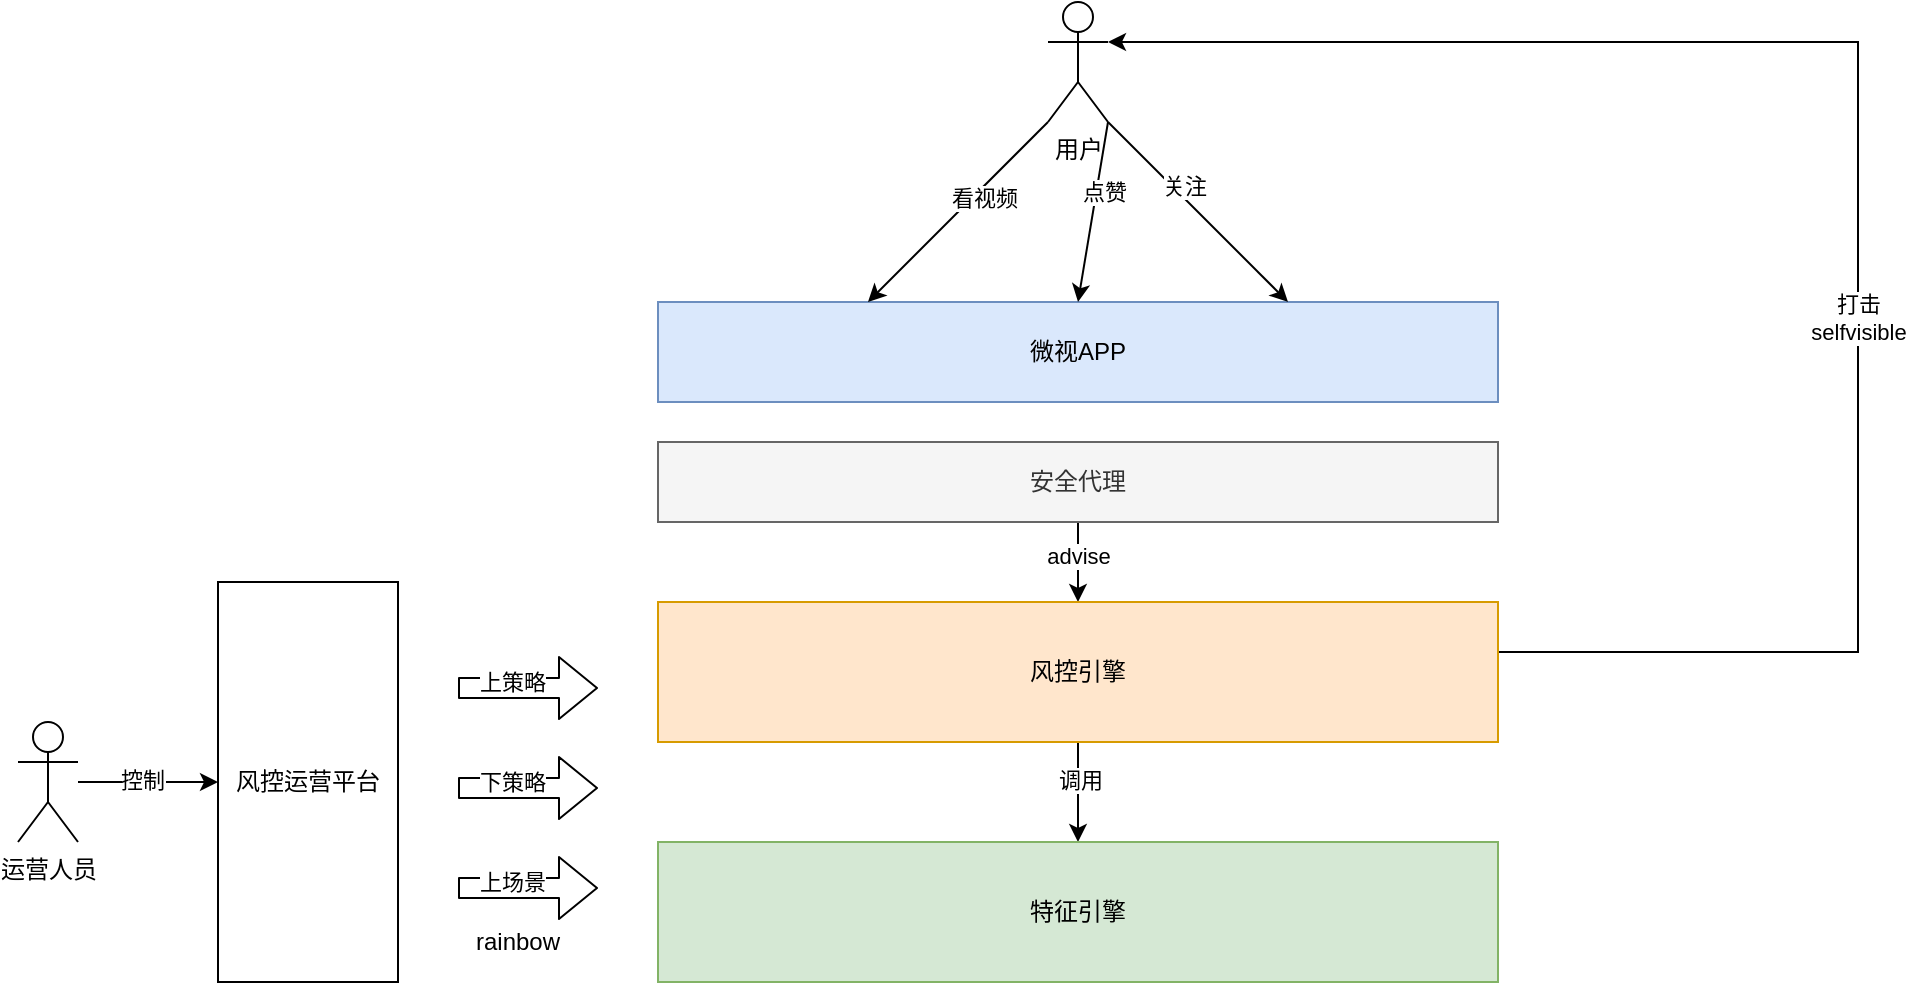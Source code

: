 <mxfile version="13.11.0" type="github"><diagram id="BtTMpfFiA1ww0V34AfS1" name="Page-1"><mxGraphModel dx="2085" dy="786" grid="1" gridSize="10" guides="1" tooltips="1" connect="1" arrows="1" fold="1" page="1" pageScale="1" pageWidth="827" pageHeight="1169" math="0" shadow="0"><root><mxCell id="0"/><mxCell id="1" parent="0"/><mxCell id="wafHnQ8s0uR0fRwncdCu-1" value="风控运营平台" style="rounded=0;whiteSpace=wrap;html=1;" vertex="1" parent="1"><mxGeometry x="100" y="430" width="90" height="200" as="geometry"/></mxCell><mxCell id="wafHnQ8s0uR0fRwncdCu-2" value="微视APP" style="rounded=0;whiteSpace=wrap;html=1;fillColor=#dae8fc;strokeColor=#6c8ebf;" vertex="1" parent="1"><mxGeometry x="320" y="290" width="420" height="50" as="geometry"/></mxCell><mxCell id="wafHnQ8s0uR0fRwncdCu-3" value="用户" style="shape=umlActor;verticalLabelPosition=bottom;verticalAlign=top;html=1;outlineConnect=0;" vertex="1" parent="1"><mxGeometry x="515" y="140" width="30" height="60" as="geometry"/></mxCell><mxCell id="wafHnQ8s0uR0fRwncdCu-4" value="" style="endArrow=classic;html=1;entryX=0.25;entryY=0;entryDx=0;entryDy=0;exitX=0;exitY=1;exitDx=0;exitDy=0;exitPerimeter=0;" edge="1" parent="1" source="wafHnQ8s0uR0fRwncdCu-3" target="wafHnQ8s0uR0fRwncdCu-2"><mxGeometry width="50" height="50" relative="1" as="geometry"><mxPoint x="330" y="230" as="sourcePoint"/><mxPoint x="380" y="180" as="targetPoint"/></mxGeometry></mxCell><mxCell id="wafHnQ8s0uR0fRwncdCu-5" value="看视频" style="edgeLabel;html=1;align=center;verticalAlign=middle;resizable=0;points=[];" vertex="1" connectable="0" parent="wafHnQ8s0uR0fRwncdCu-4"><mxGeometry x="-0.233" y="4" relative="1" as="geometry"><mxPoint as="offset"/></mxGeometry></mxCell><mxCell id="wafHnQ8s0uR0fRwncdCu-6" value="" style="endArrow=classic;html=1;entryX=0.5;entryY=0;entryDx=0;entryDy=0;exitX=1;exitY=1;exitDx=0;exitDy=0;exitPerimeter=0;" edge="1" parent="1" source="wafHnQ8s0uR0fRwncdCu-3" target="wafHnQ8s0uR0fRwncdCu-2"><mxGeometry width="50" height="50" relative="1" as="geometry"><mxPoint x="525" y="210" as="sourcePoint"/><mxPoint x="435.0" y="300" as="targetPoint"/></mxGeometry></mxCell><mxCell id="wafHnQ8s0uR0fRwncdCu-7" value="点赞" style="edgeLabel;html=1;align=center;verticalAlign=middle;resizable=0;points=[];" vertex="1" connectable="0" parent="wafHnQ8s0uR0fRwncdCu-6"><mxGeometry x="-0.233" y="4" relative="1" as="geometry"><mxPoint as="offset"/></mxGeometry></mxCell><mxCell id="wafHnQ8s0uR0fRwncdCu-8" value="" style="endArrow=classic;html=1;entryX=0.75;entryY=0;entryDx=0;entryDy=0;exitX=1;exitY=1;exitDx=0;exitDy=0;exitPerimeter=0;" edge="1" parent="1" source="wafHnQ8s0uR0fRwncdCu-3" target="wafHnQ8s0uR0fRwncdCu-2"><mxGeometry width="50" height="50" relative="1" as="geometry"><mxPoint x="555" y="210" as="sourcePoint"/><mxPoint x="540" y="300" as="targetPoint"/></mxGeometry></mxCell><mxCell id="wafHnQ8s0uR0fRwncdCu-9" value="关注" style="edgeLabel;html=1;align=center;verticalAlign=middle;resizable=0;points=[];" vertex="1" connectable="0" parent="wafHnQ8s0uR0fRwncdCu-8"><mxGeometry x="-0.233" y="4" relative="1" as="geometry"><mxPoint as="offset"/></mxGeometry></mxCell><mxCell id="wafHnQ8s0uR0fRwncdCu-32" value="" style="edgeStyle=orthogonalEdgeStyle;rounded=0;orthogonalLoop=1;jettySize=auto;html=1;" edge="1" parent="1" source="wafHnQ8s0uR0fRwncdCu-10" target="wafHnQ8s0uR0fRwncdCu-11"><mxGeometry relative="1" as="geometry"/></mxCell><mxCell id="wafHnQ8s0uR0fRwncdCu-33" value="advise" style="edgeLabel;html=1;align=center;verticalAlign=middle;resizable=0;points=[];" vertex="1" connectable="0" parent="wafHnQ8s0uR0fRwncdCu-32"><mxGeometry x="-0.15" relative="1" as="geometry"><mxPoint as="offset"/></mxGeometry></mxCell><mxCell id="wafHnQ8s0uR0fRwncdCu-10" value="安全代理" style="rounded=0;whiteSpace=wrap;html=1;fillColor=#f5f5f5;strokeColor=#666666;fontColor=#333333;" vertex="1" parent="1"><mxGeometry x="320" y="360" width="420" height="40" as="geometry"/></mxCell><mxCell id="wafHnQ8s0uR0fRwncdCu-13" value="" style="edgeStyle=orthogonalEdgeStyle;rounded=0;orthogonalLoop=1;jettySize=auto;html=1;" edge="1" parent="1" source="wafHnQ8s0uR0fRwncdCu-11" target="wafHnQ8s0uR0fRwncdCu-12"><mxGeometry relative="1" as="geometry"/></mxCell><mxCell id="wafHnQ8s0uR0fRwncdCu-14" value="调用" style="edgeLabel;html=1;align=center;verticalAlign=middle;resizable=0;points=[];" vertex="1" connectable="0" parent="wafHnQ8s0uR0fRwncdCu-13"><mxGeometry x="-0.267" y="1" relative="1" as="geometry"><mxPoint as="offset"/></mxGeometry></mxCell><mxCell id="wafHnQ8s0uR0fRwncdCu-30" value="" style="edgeStyle=orthogonalEdgeStyle;rounded=0;orthogonalLoop=1;jettySize=auto;html=1;entryX=1;entryY=0.333;entryDx=0;entryDy=0;entryPerimeter=0;" edge="1" parent="1" target="wafHnQ8s0uR0fRwncdCu-3"><mxGeometry relative="1" as="geometry"><mxPoint x="740" y="465" as="sourcePoint"/><mxPoint x="970" y="465" as="targetPoint"/><Array as="points"><mxPoint x="920" y="465"/><mxPoint x="920" y="160"/></Array></mxGeometry></mxCell><mxCell id="wafHnQ8s0uR0fRwncdCu-31" value="打击&lt;br&gt;selfvisible" style="edgeLabel;html=1;align=center;verticalAlign=middle;resizable=0;points=[];" vertex="1" connectable="0" parent="wafHnQ8s0uR0fRwncdCu-30"><mxGeometry x="-0.193" relative="1" as="geometry"><mxPoint as="offset"/></mxGeometry></mxCell><mxCell id="wafHnQ8s0uR0fRwncdCu-11" value="风控引擎" style="rounded=0;whiteSpace=wrap;html=1;fillColor=#ffe6cc;strokeColor=#d79b00;" vertex="1" parent="1"><mxGeometry x="320" y="440" width="420" height="70" as="geometry"/></mxCell><mxCell id="wafHnQ8s0uR0fRwncdCu-12" value="特征引擎" style="rounded=0;whiteSpace=wrap;html=1;fillColor=#d5e8d4;strokeColor=#82b366;" vertex="1" parent="1"><mxGeometry x="320" y="560" width="420" height="70" as="geometry"/></mxCell><mxCell id="wafHnQ8s0uR0fRwncdCu-15" value="" style="shape=flexArrow;endArrow=classic;html=1;" edge="1" parent="1"><mxGeometry width="50" height="50" relative="1" as="geometry"><mxPoint x="220" y="483" as="sourcePoint"/><mxPoint x="290" y="483" as="targetPoint"/></mxGeometry></mxCell><mxCell id="wafHnQ8s0uR0fRwncdCu-18" value="上策略" style="edgeLabel;html=1;align=center;verticalAlign=middle;resizable=0;points=[];" vertex="1" connectable="0" parent="wafHnQ8s0uR0fRwncdCu-15"><mxGeometry x="-0.229" y="3" relative="1" as="geometry"><mxPoint as="offset"/></mxGeometry></mxCell><mxCell id="wafHnQ8s0uR0fRwncdCu-19" value="" style="shape=flexArrow;endArrow=classic;html=1;" edge="1" parent="1"><mxGeometry width="50" height="50" relative="1" as="geometry"><mxPoint x="220" y="533" as="sourcePoint"/><mxPoint x="290" y="533" as="targetPoint"/></mxGeometry></mxCell><mxCell id="wafHnQ8s0uR0fRwncdCu-20" value="下策略" style="edgeLabel;html=1;align=center;verticalAlign=middle;resizable=0;points=[];" vertex="1" connectable="0" parent="wafHnQ8s0uR0fRwncdCu-19"><mxGeometry x="-0.229" y="3" relative="1" as="geometry"><mxPoint as="offset"/></mxGeometry></mxCell><mxCell id="wafHnQ8s0uR0fRwncdCu-21" value="" style="shape=flexArrow;endArrow=classic;html=1;" edge="1" parent="1"><mxGeometry width="50" height="50" relative="1" as="geometry"><mxPoint x="220" y="583" as="sourcePoint"/><mxPoint x="290" y="583" as="targetPoint"/></mxGeometry></mxCell><mxCell id="wafHnQ8s0uR0fRwncdCu-22" value="上场景" style="edgeLabel;html=1;align=center;verticalAlign=middle;resizable=0;points=[];" vertex="1" connectable="0" parent="wafHnQ8s0uR0fRwncdCu-21"><mxGeometry x="-0.229" y="3" relative="1" as="geometry"><mxPoint as="offset"/></mxGeometry></mxCell><mxCell id="wafHnQ8s0uR0fRwncdCu-23" value="rainbow" style="text;html=1;strokeColor=none;fillColor=none;align=center;verticalAlign=middle;whiteSpace=wrap;rounded=0;" vertex="1" parent="1"><mxGeometry x="230" y="600" width="40" height="20" as="geometry"/></mxCell><mxCell id="wafHnQ8s0uR0fRwncdCu-27" value="" style="edgeStyle=orthogonalEdgeStyle;rounded=0;orthogonalLoop=1;jettySize=auto;html=1;" edge="1" parent="1" source="wafHnQ8s0uR0fRwncdCu-24" target="wafHnQ8s0uR0fRwncdCu-1"><mxGeometry relative="1" as="geometry"/></mxCell><mxCell id="wafHnQ8s0uR0fRwncdCu-28" value="控制" style="edgeLabel;html=1;align=center;verticalAlign=middle;resizable=0;points=[];" vertex="1" connectable="0" parent="wafHnQ8s0uR0fRwncdCu-27"><mxGeometry x="-0.086" y="1" relative="1" as="geometry"><mxPoint as="offset"/></mxGeometry></mxCell><mxCell id="wafHnQ8s0uR0fRwncdCu-24" value="运营人员" style="shape=umlActor;verticalLabelPosition=bottom;verticalAlign=top;html=1;outlineConnect=0;" vertex="1" parent="1"><mxGeometry y="500" width="30" height="60" as="geometry"/></mxCell></root></mxGraphModel></diagram></mxfile>